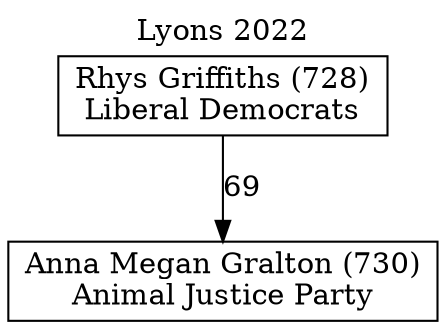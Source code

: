 // House preference flow
digraph "Anna Megan Gralton (730)_Lyons_2022" {
	graph [label="Lyons 2022" labelloc=t mclimit=10]
	node [shape=box]
	"Rhys Griffiths (728)" [label="Rhys Griffiths (728)
Liberal Democrats"]
	"Anna Megan Gralton (730)" [label="Anna Megan Gralton (730)
Animal Justice Party"]
	"Rhys Griffiths (728)" -> "Anna Megan Gralton (730)" [label=69]
}
